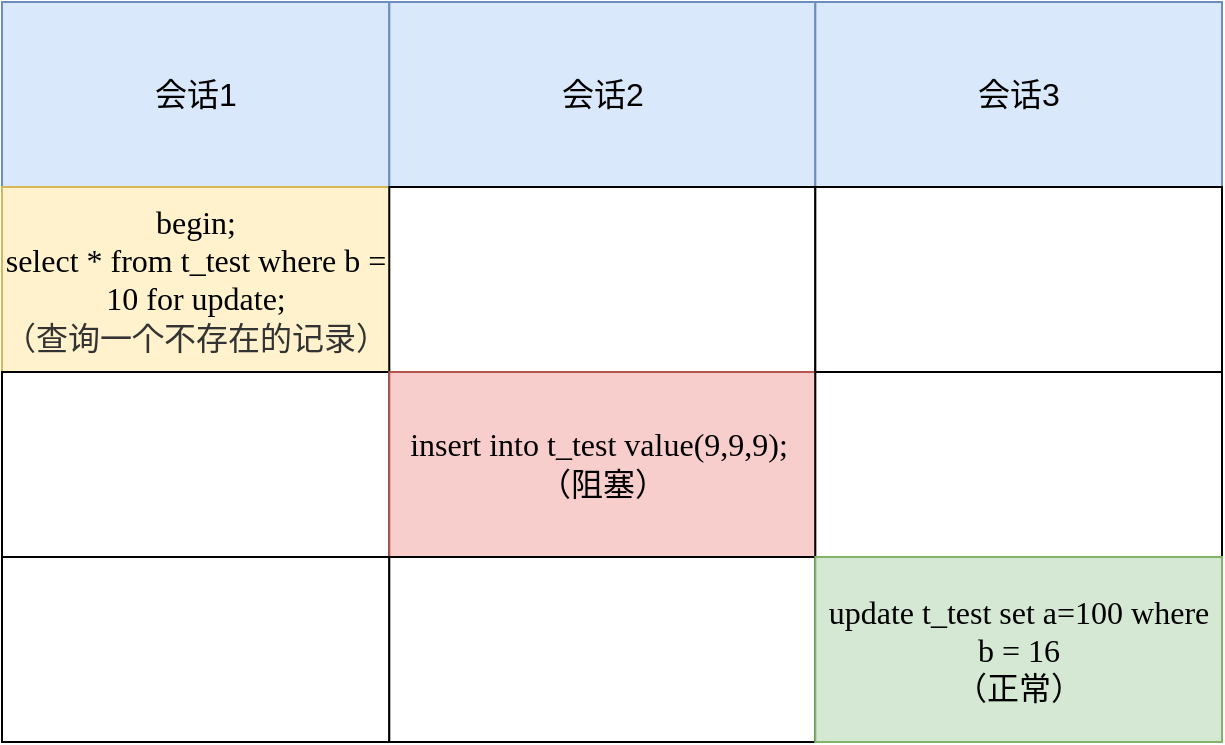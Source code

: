 <mxfile version="14.9.8" type="github">
  <diagram id="Xwd_KZjN8ccXiCpuvWrR" name="第 1 页">
    <mxGraphModel dx="946" dy="501" grid="1" gridSize="10" guides="1" tooltips="1" connect="1" arrows="1" fold="1" page="1" pageScale="1" pageWidth="827" pageHeight="1169" math="0" shadow="0">
      <root>
        <mxCell id="0" />
        <mxCell id="1" parent="0" />
        <mxCell id="2A9e8eh_rucwIgxKBVCo-14" value="" style="group" vertex="1" connectable="0" parent="1">
          <mxGeometry x="110" y="160" width="610" height="370" as="geometry" />
        </mxCell>
        <mxCell id="2A9e8eh_rucwIgxKBVCo-1" value="会话1" style="rounded=0;whiteSpace=wrap;html=1;fontSize=16;fillColor=#dae8fc;strokeColor=#6c8ebf;" vertex="1" parent="2A9e8eh_rucwIgxKBVCo-14">
          <mxGeometry width="193.651" height="92.5" as="geometry" />
        </mxCell>
        <mxCell id="2A9e8eh_rucwIgxKBVCo-2" value="会话2" style="rounded=0;whiteSpace=wrap;html=1;fontSize=16;fillColor=#dae8fc;strokeColor=#6c8ebf;" vertex="1" parent="2A9e8eh_rucwIgxKBVCo-14">
          <mxGeometry x="193.651" width="213.016" height="92.5" as="geometry" />
        </mxCell>
        <mxCell id="2A9e8eh_rucwIgxKBVCo-3" value="会话3" style="rounded=0;whiteSpace=wrap;html=1;fontSize=16;fillColor=#dae8fc;strokeColor=#6c8ebf;" vertex="1" parent="2A9e8eh_rucwIgxKBVCo-14">
          <mxGeometry x="406.667" width="203.333" height="92.5" as="geometry" />
        </mxCell>
        <mxCell id="2A9e8eh_rucwIgxKBVCo-4" value="begin;&lt;br style=&quot;font-size: 16px&quot;&gt;select * from t_test where b = 10 for update;&lt;br style=&quot;font-size: 16px&quot;&gt;&lt;span style=&quot;color: rgb(51 , 51 , 51) ; font-family: &amp;#34;helvetica neue&amp;#34; , &amp;#34;helvetica&amp;#34; , &amp;#34;arial&amp;#34; , sans-serif ; font-size: 16px ; text-align: left&quot;&gt;（查询一个不存在的记录）&lt;/span&gt;" style="rounded=0;whiteSpace=wrap;html=1;fontSize=16;align=center;fontFamily=Times New Roman;fillColor=#fff2cc;strokeColor=#d6b656;" vertex="1" parent="2A9e8eh_rucwIgxKBVCo-14">
          <mxGeometry y="92.5" width="193.651" height="92.5" as="geometry" />
        </mxCell>
        <mxCell id="2A9e8eh_rucwIgxKBVCo-5" value="" style="rounded=0;whiteSpace=wrap;html=1;fontSize=16;fontFamily=Times New Roman;" vertex="1" parent="2A9e8eh_rucwIgxKBVCo-14">
          <mxGeometry x="193.651" y="92.5" width="213.016" height="92.5" as="geometry" />
        </mxCell>
        <mxCell id="2A9e8eh_rucwIgxKBVCo-6" value="" style="rounded=0;whiteSpace=wrap;html=1;fontSize=16;fontFamily=Times New Roman;" vertex="1" parent="2A9e8eh_rucwIgxKBVCo-14">
          <mxGeometry x="406.667" y="92.5" width="203.333" height="92.5" as="geometry" />
        </mxCell>
        <mxCell id="2A9e8eh_rucwIgxKBVCo-7" value="" style="rounded=0;whiteSpace=wrap;html=1;fontSize=16;align=center;fontFamily=Times New Roman;" vertex="1" parent="2A9e8eh_rucwIgxKBVCo-14">
          <mxGeometry y="185.0" width="193.651" height="92.5" as="geometry" />
        </mxCell>
        <mxCell id="2A9e8eh_rucwIgxKBVCo-8" value="insert into t_test value(9,9,9);&amp;nbsp;&lt;br&gt;（阻塞）" style="rounded=0;whiteSpace=wrap;html=1;fontSize=16;fontFamily=Times New Roman;fillColor=#f8cecc;strokeColor=#b85450;" vertex="1" parent="2A9e8eh_rucwIgxKBVCo-14">
          <mxGeometry x="193.651" y="185.0" width="213.016" height="92.5" as="geometry" />
        </mxCell>
        <mxCell id="2A9e8eh_rucwIgxKBVCo-9" value="" style="rounded=0;whiteSpace=wrap;html=1;fontSize=16;fontFamily=Times New Roman;" vertex="1" parent="2A9e8eh_rucwIgxKBVCo-14">
          <mxGeometry x="406.667" y="185.0" width="203.333" height="92.5" as="geometry" />
        </mxCell>
        <mxCell id="2A9e8eh_rucwIgxKBVCo-10" value="" style="rounded=0;whiteSpace=wrap;html=1;fontSize=16;align=center;fontFamily=Times New Roman;" vertex="1" parent="2A9e8eh_rucwIgxKBVCo-14">
          <mxGeometry y="277.5" width="193.651" height="92.5" as="geometry" />
        </mxCell>
        <mxCell id="2A9e8eh_rucwIgxKBVCo-11" value="" style="rounded=0;whiteSpace=wrap;html=1;fontSize=16;fontFamily=Times New Roman;" vertex="1" parent="2A9e8eh_rucwIgxKBVCo-14">
          <mxGeometry x="193.651" y="277.5" width="213.016" height="92.5" as="geometry" />
        </mxCell>
        <mxCell id="2A9e8eh_rucwIgxKBVCo-12" value="update t_test set a=100 where b = 16&lt;span style=&quot;font-size: 16px&quot;&gt;&lt;br style=&quot;font-size: 16px&quot;&gt;（正常）&lt;br style=&quot;font-size: 16px&quot;&gt;&lt;/span&gt;" style="rounded=0;whiteSpace=wrap;html=1;fontSize=16;fontFamily=Times New Roman;align=center;fillColor=#d5e8d4;strokeColor=#82b366;" vertex="1" parent="2A9e8eh_rucwIgxKBVCo-14">
          <mxGeometry x="406.667" y="277.5" width="203.333" height="92.5" as="geometry" />
        </mxCell>
      </root>
    </mxGraphModel>
  </diagram>
</mxfile>
